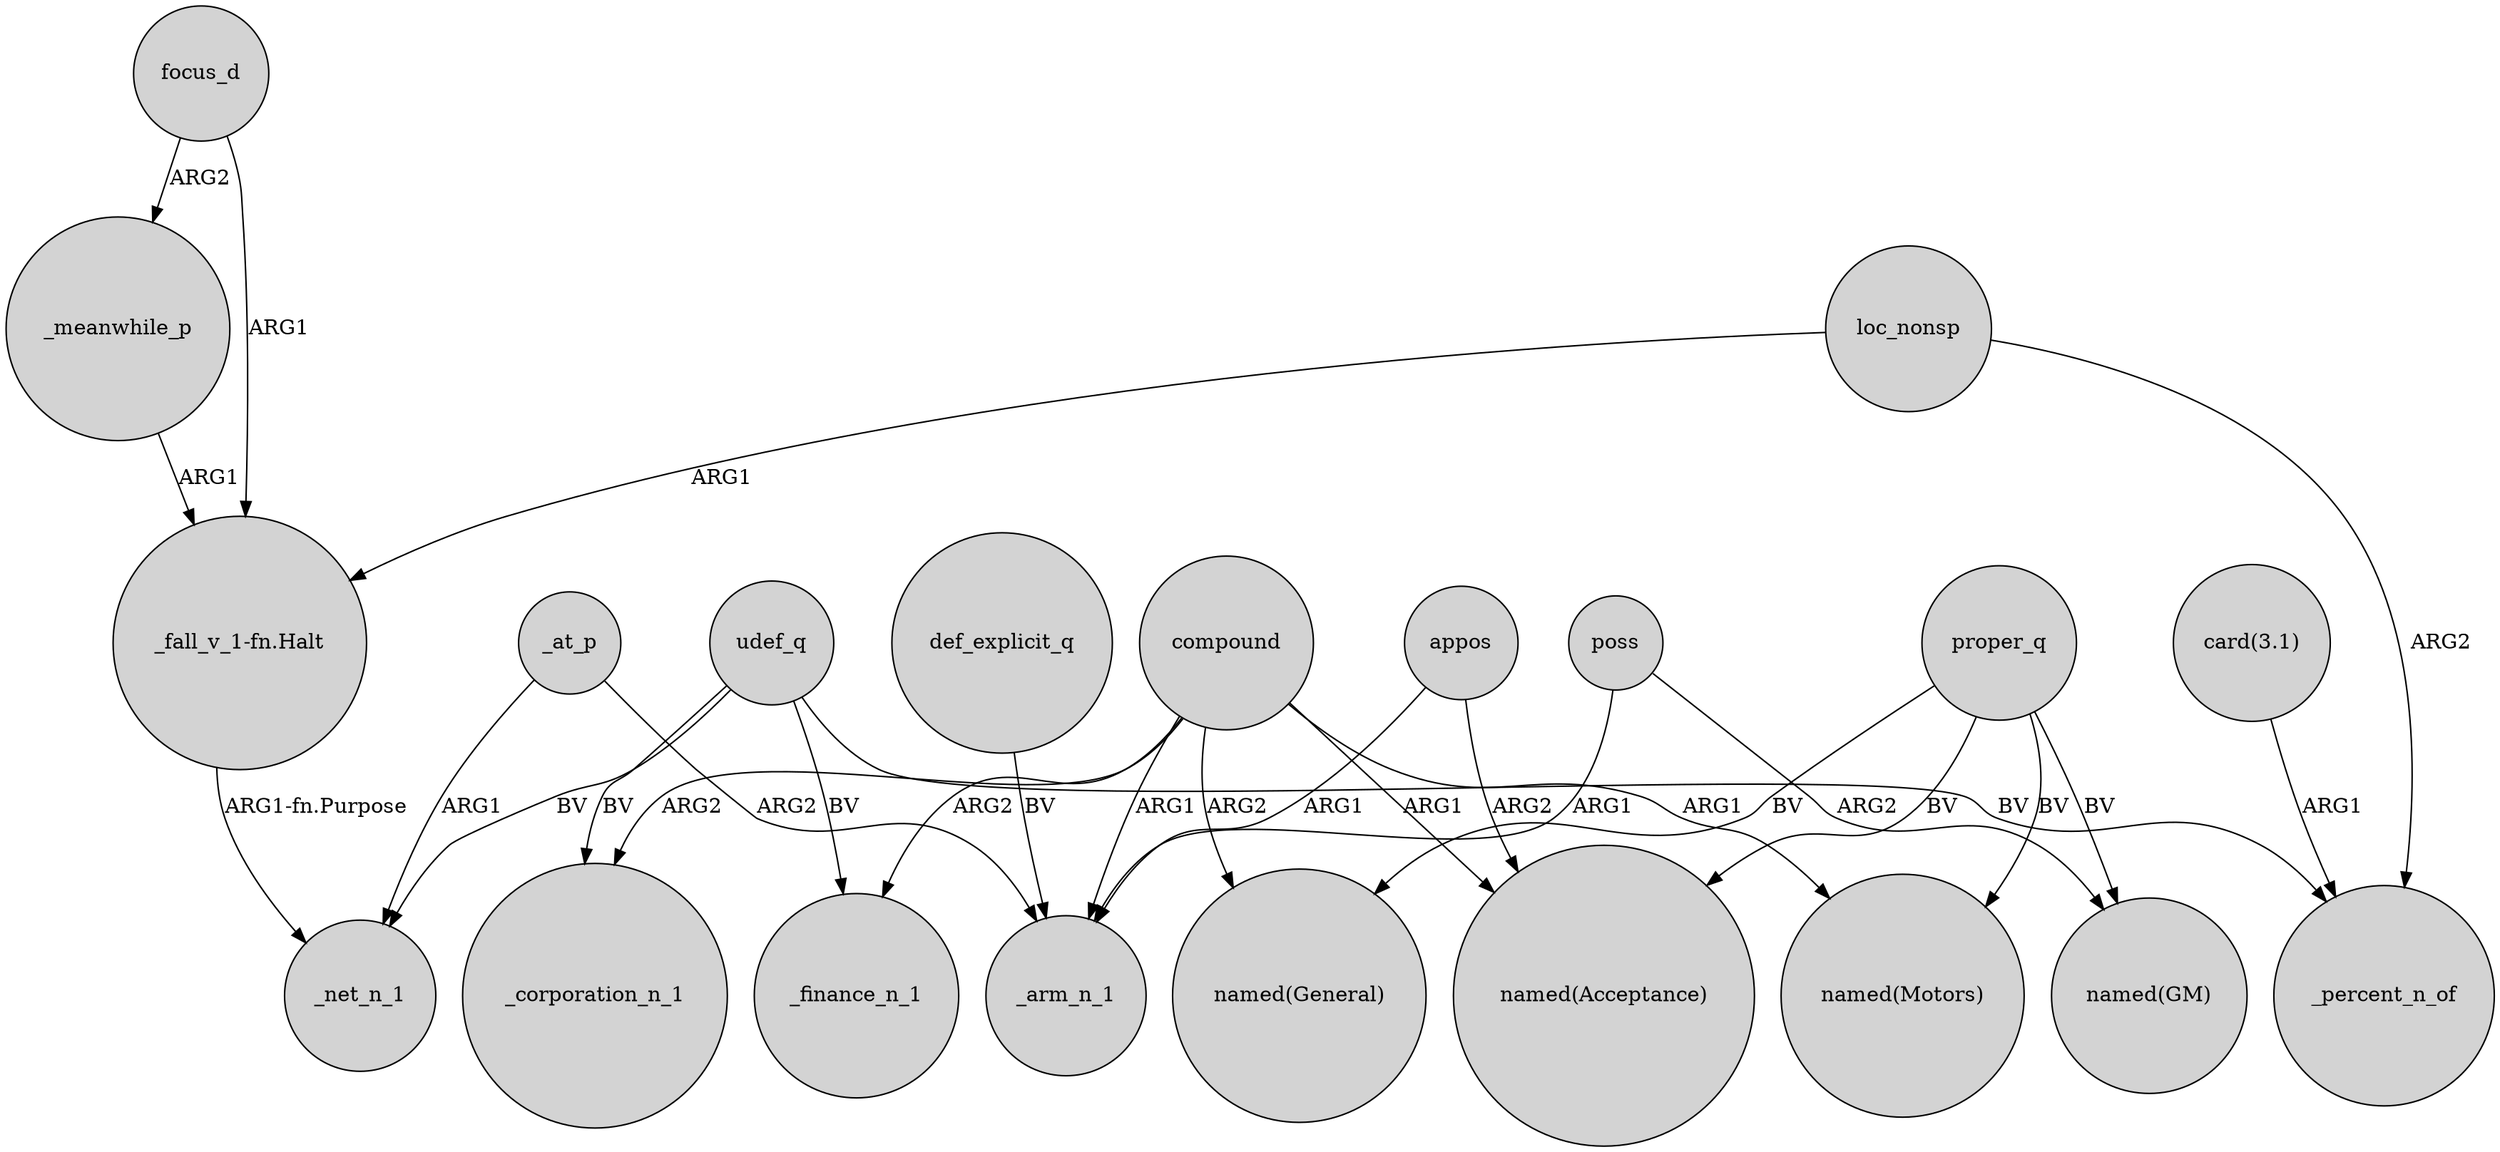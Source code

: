 digraph {
	node [shape=circle style=filled]
	_at_p -> _net_n_1 [label=ARG1]
	udef_q -> _finance_n_1 [label=BV]
	_meanwhile_p -> "_fall_v_1-fn.Halt" [label=ARG1]
	appos -> _arm_n_1 [label=ARG1]
	focus_d -> "_fall_v_1-fn.Halt" [label=ARG1]
	_at_p -> _arm_n_1 [label=ARG2]
	poss -> _arm_n_1 [label=ARG1]
	"card(3.1)" -> _percent_n_of [label=ARG1]
	proper_q -> "named(GM)" [label=BV]
	compound -> _arm_n_1 [label=ARG1]
	appos -> "named(Acceptance)" [label=ARG2]
	proper_q -> "named(Acceptance)" [label=BV]
	poss -> "named(GM)" [label=ARG2]
	loc_nonsp -> "_fall_v_1-fn.Halt" [label=ARG1]
	compound -> "named(Motors)" [label=ARG1]
	compound -> _finance_n_1 [label=ARG2]
	"_fall_v_1-fn.Halt" -> _net_n_1 [label="ARG1-fn.Purpose"]
	udef_q -> _percent_n_of [label=BV]
	udef_q -> _net_n_1 [label=BV]
	def_explicit_q -> _arm_n_1 [label=BV]
	focus_d -> _meanwhile_p [label=ARG2]
	proper_q -> "named(General)" [label=BV]
	compound -> _corporation_n_1 [label=ARG2]
	udef_q -> _corporation_n_1 [label=BV]
	compound -> "named(Acceptance)" [label=ARG1]
	proper_q -> "named(Motors)" [label=BV]
	compound -> "named(General)" [label=ARG2]
	loc_nonsp -> _percent_n_of [label=ARG2]
}
